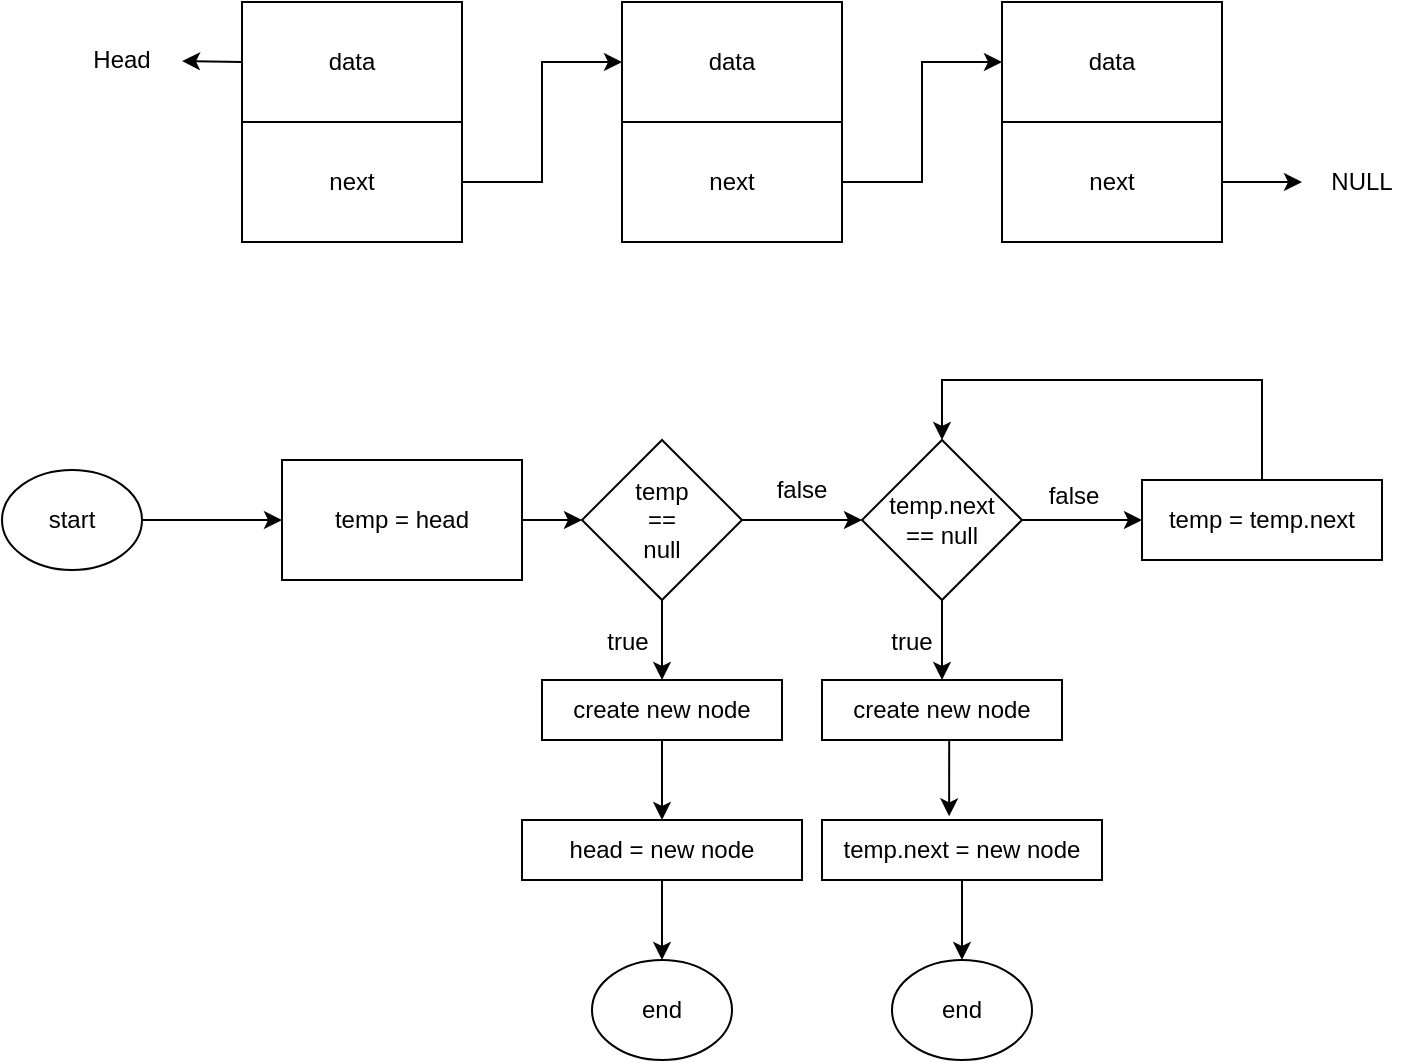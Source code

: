 <mxfile version="21.6.9" type="github">
  <diagram name="Page-1" id="GhU9vDB0ob8qFjlzjYEh">
    <mxGraphModel dx="1434" dy="771" grid="1" gridSize="10" guides="1" tooltips="1" connect="1" arrows="1" fold="1" page="1" pageScale="1" pageWidth="850" pageHeight="1100" math="0" shadow="0">
      <root>
        <mxCell id="0" />
        <mxCell id="1" parent="0" />
        <mxCell id="mPQEaO69_Ep9jG9V3_9A-16" style="edgeStyle=orthogonalEdgeStyle;rounded=0;orthogonalLoop=1;jettySize=auto;html=1;exitX=1;exitY=0.5;exitDx=0;exitDy=0;entryX=0;entryY=0.5;entryDx=0;entryDy=0;" parent="1" source="mPQEaO69_Ep9jG9V3_9A-2" target="mPQEaO69_Ep9jG9V3_9A-6" edge="1">
          <mxGeometry relative="1" as="geometry" />
        </mxCell>
        <mxCell id="mPQEaO69_Ep9jG9V3_9A-2" value="next" style="rounded=0;whiteSpace=wrap;html=1;" parent="1" vertex="1">
          <mxGeometry x="140" y="181" width="110" height="60" as="geometry" />
        </mxCell>
        <mxCell id="mPQEaO69_Ep9jG9V3_9A-4" value="data" style="rounded=0;whiteSpace=wrap;html=1;" parent="1" vertex="1">
          <mxGeometry x="140" y="121" width="110" height="60" as="geometry" />
        </mxCell>
        <mxCell id="mPQEaO69_Ep9jG9V3_9A-17" style="edgeStyle=orthogonalEdgeStyle;rounded=0;orthogonalLoop=1;jettySize=auto;html=1;exitX=1;exitY=0.5;exitDx=0;exitDy=0;entryX=0;entryY=0.5;entryDx=0;entryDy=0;" parent="1" source="mPQEaO69_Ep9jG9V3_9A-5" target="mPQEaO69_Ep9jG9V3_9A-8" edge="1">
          <mxGeometry relative="1" as="geometry" />
        </mxCell>
        <mxCell id="mPQEaO69_Ep9jG9V3_9A-5" value="next" style="rounded=0;whiteSpace=wrap;html=1;" parent="1" vertex="1">
          <mxGeometry x="330" y="181" width="110" height="60" as="geometry" />
        </mxCell>
        <mxCell id="mPQEaO69_Ep9jG9V3_9A-6" value="data" style="rounded=0;whiteSpace=wrap;html=1;" parent="1" vertex="1">
          <mxGeometry x="330" y="121" width="110" height="60" as="geometry" />
        </mxCell>
        <mxCell id="mPQEaO69_Ep9jG9V3_9A-9" style="edgeStyle=orthogonalEdgeStyle;rounded=0;orthogonalLoop=1;jettySize=auto;html=1;exitX=1;exitY=0.5;exitDx=0;exitDy=0;" parent="1" source="mPQEaO69_Ep9jG9V3_9A-7" target="mPQEaO69_Ep9jG9V3_9A-10" edge="1">
          <mxGeometry relative="1" as="geometry">
            <mxPoint x="700" y="211" as="targetPoint" />
          </mxGeometry>
        </mxCell>
        <mxCell id="mPQEaO69_Ep9jG9V3_9A-7" value="next" style="rounded=0;whiteSpace=wrap;html=1;" parent="1" vertex="1">
          <mxGeometry x="520" y="181" width="110" height="60" as="geometry" />
        </mxCell>
        <mxCell id="mPQEaO69_Ep9jG9V3_9A-8" value="data" style="rounded=0;whiteSpace=wrap;html=1;" parent="1" vertex="1">
          <mxGeometry x="520" y="121" width="110" height="60" as="geometry" />
        </mxCell>
        <mxCell id="mPQEaO69_Ep9jG9V3_9A-10" value="NULL" style="text;html=1;strokeColor=none;fillColor=none;align=center;verticalAlign=middle;whiteSpace=wrap;rounded=0;" parent="1" vertex="1">
          <mxGeometry x="670" y="196" width="60" height="30" as="geometry" />
        </mxCell>
        <mxCell id="mPQEaO69_Ep9jG9V3_9A-14" value="" style="endArrow=classic;html=1;rounded=0;exitX=0;exitY=0.5;exitDx=0;exitDy=0;" parent="1" source="mPQEaO69_Ep9jG9V3_9A-4" target="mPQEaO69_Ep9jG9V3_9A-15" edge="1">
          <mxGeometry width="50" height="50" relative="1" as="geometry">
            <mxPoint x="380" y="270" as="sourcePoint" />
            <mxPoint x="80" y="150" as="targetPoint" />
          </mxGeometry>
        </mxCell>
        <mxCell id="mPQEaO69_Ep9jG9V3_9A-15" value="Head" style="text;html=1;strokeColor=none;fillColor=none;align=center;verticalAlign=middle;whiteSpace=wrap;rounded=0;" parent="1" vertex="1">
          <mxGeometry x="50" y="135" width="60" height="30" as="geometry" />
        </mxCell>
        <mxCell id="mPQEaO69_Ep9jG9V3_9A-26" style="edgeStyle=orthogonalEdgeStyle;rounded=0;orthogonalLoop=1;jettySize=auto;html=1;exitX=0.5;exitY=1;exitDx=0;exitDy=0;" parent="1" source="mPQEaO69_Ep9jG9V3_9A-18" target="mPQEaO69_Ep9jG9V3_9A-21" edge="1">
          <mxGeometry relative="1" as="geometry" />
        </mxCell>
        <mxCell id="mPQEaO69_Ep9jG9V3_9A-46" style="edgeStyle=orthogonalEdgeStyle;rounded=0;orthogonalLoop=1;jettySize=auto;html=1;exitX=1;exitY=0.5;exitDx=0;exitDy=0;entryX=0;entryY=0.5;entryDx=0;entryDy=0;" parent="1" source="mPQEaO69_Ep9jG9V3_9A-18" target="mPQEaO69_Ep9jG9V3_9A-32" edge="1">
          <mxGeometry relative="1" as="geometry" />
        </mxCell>
        <mxCell id="mPQEaO69_Ep9jG9V3_9A-18" value="temp&lt;br&gt;==&lt;br&gt;null" style="rhombus;whiteSpace=wrap;html=1;" parent="1" vertex="1">
          <mxGeometry x="310" y="340" width="80" height="80" as="geometry" />
        </mxCell>
        <mxCell id="mPQEaO69_Ep9jG9V3_9A-52" style="edgeStyle=orthogonalEdgeStyle;rounded=0;orthogonalLoop=1;jettySize=auto;html=1;exitX=1;exitY=0.5;exitDx=0;exitDy=0;entryX=0;entryY=0.5;entryDx=0;entryDy=0;" parent="1" source="mPQEaO69_Ep9jG9V3_9A-19" target="mPQEaO69_Ep9jG9V3_9A-18" edge="1">
          <mxGeometry relative="1" as="geometry" />
        </mxCell>
        <mxCell id="mPQEaO69_Ep9jG9V3_9A-19" value="temp = head" style="rounded=0;whiteSpace=wrap;html=1;" parent="1" vertex="1">
          <mxGeometry x="160" y="350" width="120" height="60" as="geometry" />
        </mxCell>
        <mxCell id="mPQEaO69_Ep9jG9V3_9A-31" style="edgeStyle=orthogonalEdgeStyle;rounded=0;orthogonalLoop=1;jettySize=auto;html=1;exitX=0.5;exitY=1;exitDx=0;exitDy=0;entryX=0.5;entryY=0;entryDx=0;entryDy=0;" parent="1" source="mPQEaO69_Ep9jG9V3_9A-21" edge="1">
          <mxGeometry relative="1" as="geometry">
            <mxPoint x="350" y="530.0" as="targetPoint" />
          </mxGeometry>
        </mxCell>
        <mxCell id="mPQEaO69_Ep9jG9V3_9A-21" value="create new node" style="rounded=0;whiteSpace=wrap;html=1;" parent="1" vertex="1">
          <mxGeometry x="290" y="460" width="120" height="30" as="geometry" />
        </mxCell>
        <mxCell id="mPQEaO69_Ep9jG9V3_9A-27" value="true" style="text;html=1;strokeColor=none;fillColor=none;align=center;verticalAlign=middle;whiteSpace=wrap;rounded=0;" parent="1" vertex="1">
          <mxGeometry x="303" y="426" width="60" height="30" as="geometry" />
        </mxCell>
        <mxCell id="mPQEaO69_Ep9jG9V3_9A-40" style="edgeStyle=orthogonalEdgeStyle;rounded=0;orthogonalLoop=1;jettySize=auto;html=1;exitX=0.5;exitY=1;exitDx=0;exitDy=0;entryX=0.5;entryY=0;entryDx=0;entryDy=0;" parent="1" source="mPQEaO69_Ep9jG9V3_9A-32" target="mPQEaO69_Ep9jG9V3_9A-34" edge="1">
          <mxGeometry relative="1" as="geometry" />
        </mxCell>
        <mxCell id="mPQEaO69_Ep9jG9V3_9A-44" style="edgeStyle=orthogonalEdgeStyle;rounded=0;orthogonalLoop=1;jettySize=auto;html=1;exitX=1;exitY=0.5;exitDx=0;exitDy=0;entryX=0;entryY=0.5;entryDx=0;entryDy=0;" parent="1" source="mPQEaO69_Ep9jG9V3_9A-32" target="mPQEaO69_Ep9jG9V3_9A-37" edge="1">
          <mxGeometry relative="1" as="geometry" />
        </mxCell>
        <mxCell id="mPQEaO69_Ep9jG9V3_9A-32" value="temp.next&lt;br&gt;== null" style="rhombus;whiteSpace=wrap;html=1;" parent="1" vertex="1">
          <mxGeometry x="450" y="340" width="80" height="80" as="geometry" />
        </mxCell>
        <mxCell id="35ZRYKb_qaaFxyzGyu6d-5" style="edgeStyle=orthogonalEdgeStyle;rounded=0;orthogonalLoop=1;jettySize=auto;html=1;exitX=0.5;exitY=1;exitDx=0;exitDy=0;entryX=0.5;entryY=0;entryDx=0;entryDy=0;" edge="1" parent="1" source="mPQEaO69_Ep9jG9V3_9A-33" target="35ZRYKb_qaaFxyzGyu6d-3">
          <mxGeometry relative="1" as="geometry" />
        </mxCell>
        <mxCell id="mPQEaO69_Ep9jG9V3_9A-33" value="head = new node" style="rounded=0;whiteSpace=wrap;html=1;" parent="1" vertex="1">
          <mxGeometry x="280" y="530" width="140" height="30" as="geometry" />
        </mxCell>
        <mxCell id="mPQEaO69_Ep9jG9V3_9A-43" style="edgeStyle=orthogonalEdgeStyle;rounded=0;orthogonalLoop=1;jettySize=auto;html=1;exitX=0.5;exitY=1;exitDx=0;exitDy=0;entryX=0.454;entryY=-0.061;entryDx=0;entryDy=0;entryPerimeter=0;" parent="1" source="mPQEaO69_Ep9jG9V3_9A-34" target="mPQEaO69_Ep9jG9V3_9A-36" edge="1">
          <mxGeometry relative="1" as="geometry" />
        </mxCell>
        <mxCell id="mPQEaO69_Ep9jG9V3_9A-34" value="create new node" style="rounded=0;whiteSpace=wrap;html=1;" parent="1" vertex="1">
          <mxGeometry x="430" y="460" width="120" height="30" as="geometry" />
        </mxCell>
        <mxCell id="35ZRYKb_qaaFxyzGyu6d-6" style="edgeStyle=orthogonalEdgeStyle;rounded=0;orthogonalLoop=1;jettySize=auto;html=1;exitX=0.5;exitY=1;exitDx=0;exitDy=0;" edge="1" parent="1" source="mPQEaO69_Ep9jG9V3_9A-36" target="35ZRYKb_qaaFxyzGyu6d-4">
          <mxGeometry relative="1" as="geometry" />
        </mxCell>
        <mxCell id="mPQEaO69_Ep9jG9V3_9A-36" value="temp.next = new node" style="rounded=0;whiteSpace=wrap;html=1;" parent="1" vertex="1">
          <mxGeometry x="430" y="530" width="140" height="30" as="geometry" />
        </mxCell>
        <mxCell id="mPQEaO69_Ep9jG9V3_9A-50" style="edgeStyle=orthogonalEdgeStyle;rounded=0;orthogonalLoop=1;jettySize=auto;html=1;exitX=0.5;exitY=0;exitDx=0;exitDy=0;entryX=0.5;entryY=0;entryDx=0;entryDy=0;" parent="1" source="mPQEaO69_Ep9jG9V3_9A-37" target="mPQEaO69_Ep9jG9V3_9A-32" edge="1">
          <mxGeometry relative="1" as="geometry">
            <Array as="points">
              <mxPoint x="650" y="310" />
              <mxPoint x="490" y="310" />
            </Array>
          </mxGeometry>
        </mxCell>
        <mxCell id="mPQEaO69_Ep9jG9V3_9A-37" value="temp = temp.next" style="rounded=0;whiteSpace=wrap;html=1;" parent="1" vertex="1">
          <mxGeometry x="590" y="360" width="120" height="40" as="geometry" />
        </mxCell>
        <mxCell id="mPQEaO69_Ep9jG9V3_9A-47" value="false" style="text;html=1;strokeColor=none;fillColor=none;align=center;verticalAlign=middle;whiteSpace=wrap;rounded=0;" parent="1" vertex="1">
          <mxGeometry x="390" y="350" width="60" height="30" as="geometry" />
        </mxCell>
        <mxCell id="mPQEaO69_Ep9jG9V3_9A-48" value="false" style="text;html=1;strokeColor=none;fillColor=none;align=center;verticalAlign=middle;whiteSpace=wrap;rounded=0;" parent="1" vertex="1">
          <mxGeometry x="526" y="353" width="60" height="30" as="geometry" />
        </mxCell>
        <mxCell id="mPQEaO69_Ep9jG9V3_9A-51" value="true" style="text;html=1;strokeColor=none;fillColor=none;align=center;verticalAlign=middle;whiteSpace=wrap;rounded=0;" parent="1" vertex="1">
          <mxGeometry x="445" y="426" width="60" height="30" as="geometry" />
        </mxCell>
        <mxCell id="35ZRYKb_qaaFxyzGyu6d-7" style="edgeStyle=orthogonalEdgeStyle;rounded=0;orthogonalLoop=1;jettySize=auto;html=1;exitX=1;exitY=0.5;exitDx=0;exitDy=0;entryX=0;entryY=0.5;entryDx=0;entryDy=0;" edge="1" parent="1" source="35ZRYKb_qaaFxyzGyu6d-1" target="mPQEaO69_Ep9jG9V3_9A-19">
          <mxGeometry relative="1" as="geometry" />
        </mxCell>
        <mxCell id="35ZRYKb_qaaFxyzGyu6d-1" value="start" style="ellipse;whiteSpace=wrap;html=1;" vertex="1" parent="1">
          <mxGeometry x="20" y="355" width="70" height="50" as="geometry" />
        </mxCell>
        <mxCell id="35ZRYKb_qaaFxyzGyu6d-3" value="end" style="ellipse;whiteSpace=wrap;html=1;" vertex="1" parent="1">
          <mxGeometry x="315" y="600" width="70" height="50" as="geometry" />
        </mxCell>
        <mxCell id="35ZRYKb_qaaFxyzGyu6d-4" value="end" style="ellipse;whiteSpace=wrap;html=1;" vertex="1" parent="1">
          <mxGeometry x="465" y="600" width="70" height="50" as="geometry" />
        </mxCell>
      </root>
    </mxGraphModel>
  </diagram>
</mxfile>
